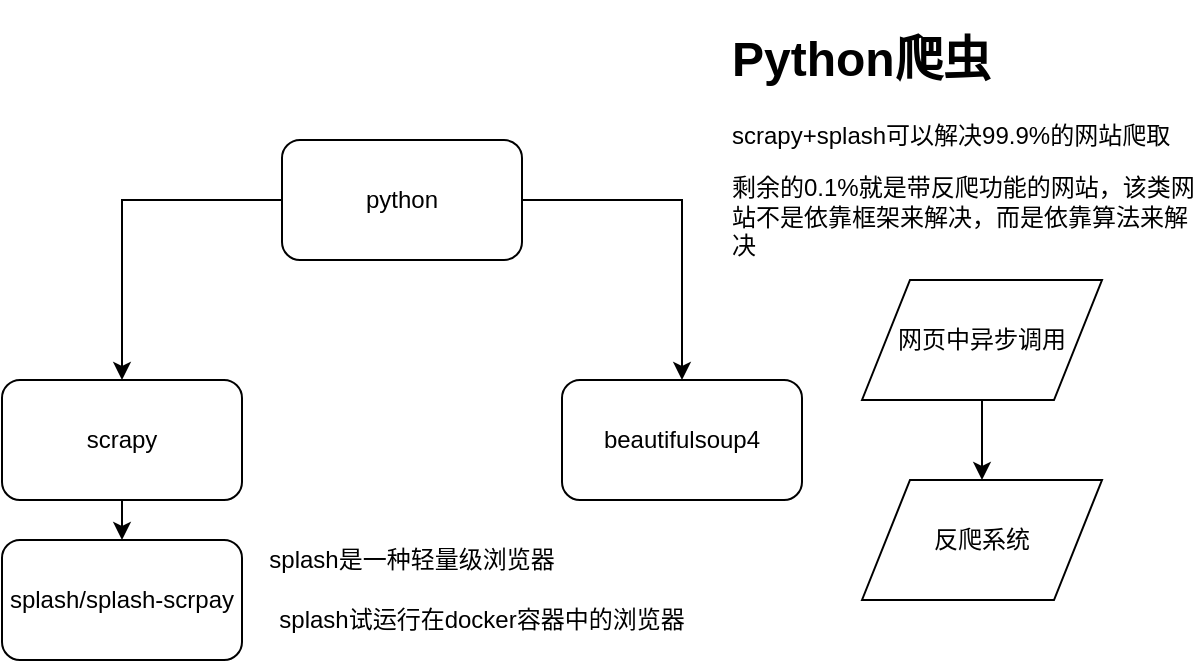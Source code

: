 <mxfile version="12.3.2" type="device" pages="1"><diagram id="ChaVbUi-Q2lnAyb72Lqc" name="第 1 页"><mxGraphModel dx="1532" dy="1040" grid="1" gridSize="10" guides="1" tooltips="1" connect="1" arrows="1" fold="1" page="1" pageScale="1" pageWidth="827" pageHeight="1169" math="0" shadow="0"><root><mxCell id="0"/><mxCell id="1" parent="0"/><mxCell id="osRDRshZB4J0ohlL9f-_-7" style="edgeStyle=orthogonalEdgeStyle;rounded=0;orthogonalLoop=1;jettySize=auto;html=1;exitX=0;exitY=0.5;exitDx=0;exitDy=0;entryX=0.5;entryY=0;entryDx=0;entryDy=0;" edge="1" parent="1" source="osRDRshZB4J0ohlL9f-_-2" target="osRDRshZB4J0ohlL9f-_-3"><mxGeometry relative="1" as="geometry"/></mxCell><mxCell id="osRDRshZB4J0ohlL9f-_-8" style="edgeStyle=orthogonalEdgeStyle;rounded=0;orthogonalLoop=1;jettySize=auto;html=1;exitX=1;exitY=0.5;exitDx=0;exitDy=0;entryX=0.5;entryY=0;entryDx=0;entryDy=0;" edge="1" parent="1" source="osRDRshZB4J0ohlL9f-_-2" target="osRDRshZB4J0ohlL9f-_-4"><mxGeometry relative="1" as="geometry"/></mxCell><mxCell id="osRDRshZB4J0ohlL9f-_-2" value="python" style="rounded=1;whiteSpace=wrap;html=1;" vertex="1" parent="1"><mxGeometry x="250" y="150" width="120" height="60" as="geometry"/></mxCell><mxCell id="osRDRshZB4J0ohlL9f-_-16" style="edgeStyle=orthogonalEdgeStyle;rounded=0;orthogonalLoop=1;jettySize=auto;html=1;exitX=0.5;exitY=1;exitDx=0;exitDy=0;entryX=0.5;entryY=0;entryDx=0;entryDy=0;" edge="1" parent="1" source="osRDRshZB4J0ohlL9f-_-3" target="osRDRshZB4J0ohlL9f-_-12"><mxGeometry relative="1" as="geometry"/></mxCell><mxCell id="osRDRshZB4J0ohlL9f-_-3" value="scrapy" style="rounded=1;whiteSpace=wrap;html=1;" vertex="1" parent="1"><mxGeometry x="110" y="270" width="120" height="60" as="geometry"/></mxCell><mxCell id="osRDRshZB4J0ohlL9f-_-4" value="beautifulsoup4" style="rounded=1;whiteSpace=wrap;html=1;" vertex="1" parent="1"><mxGeometry x="390" y="270" width="120" height="60" as="geometry"/></mxCell><mxCell id="osRDRshZB4J0ohlL9f-_-9" value="反爬系统" style="shape=parallelogram;perimeter=parallelogramPerimeter;whiteSpace=wrap;html=1;" vertex="1" parent="1"><mxGeometry x="540" y="320" width="120" height="60" as="geometry"/></mxCell><mxCell id="osRDRshZB4J0ohlL9f-_-18" style="edgeStyle=orthogonalEdgeStyle;rounded=0;orthogonalLoop=1;jettySize=auto;html=1;exitX=0.5;exitY=1;exitDx=0;exitDy=0;entryX=0.5;entryY=0;entryDx=0;entryDy=0;" edge="1" parent="1" source="osRDRshZB4J0ohlL9f-_-10" target="osRDRshZB4J0ohlL9f-_-9"><mxGeometry relative="1" as="geometry"/></mxCell><mxCell id="osRDRshZB4J0ohlL9f-_-10" value="网页中异步调用" style="shape=parallelogram;perimeter=parallelogramPerimeter;whiteSpace=wrap;html=1;" vertex="1" parent="1"><mxGeometry x="540" y="220" width="120" height="60" as="geometry"/></mxCell><mxCell id="osRDRshZB4J0ohlL9f-_-12" value="splash/splash-scrpay" style="rounded=1;whiteSpace=wrap;html=1;" vertex="1" parent="1"><mxGeometry x="110" y="350" width="120" height="60" as="geometry"/></mxCell><mxCell id="osRDRshZB4J0ohlL9f-_-13" value="splash是一种轻量级浏览器" style="text;html=1;strokeColor=none;fillColor=none;align=center;verticalAlign=middle;whiteSpace=wrap;rounded=0;" vertex="1" parent="1"><mxGeometry x="240" y="350" width="150" height="20" as="geometry"/></mxCell><mxCell id="osRDRshZB4J0ohlL9f-_-14" value="splash试运行在docker容器中的浏览器" style="text;html=1;strokeColor=none;fillColor=none;align=center;verticalAlign=middle;whiteSpace=wrap;rounded=0;" vertex="1" parent="1"><mxGeometry x="240" y="380" width="220" height="20" as="geometry"/></mxCell><mxCell id="osRDRshZB4J0ohlL9f-_-19" value="&lt;h1&gt;Python爬虫&lt;/h1&gt;&lt;p&gt;scrapy+splash可以解决99.9%的网站爬取&lt;/p&gt;&lt;p&gt;剩余的0.1%就是带反爬功能的网站，该类网站不是依靠框架来解决，而是依靠算法来解决&lt;/p&gt;" style="text;html=1;strokeColor=none;fillColor=none;spacing=5;spacingTop=-20;whiteSpace=wrap;overflow=hidden;rounded=0;" vertex="1" parent="1"><mxGeometry x="470" y="90" width="240" height="120" as="geometry"/></mxCell></root></mxGraphModel></diagram></mxfile>